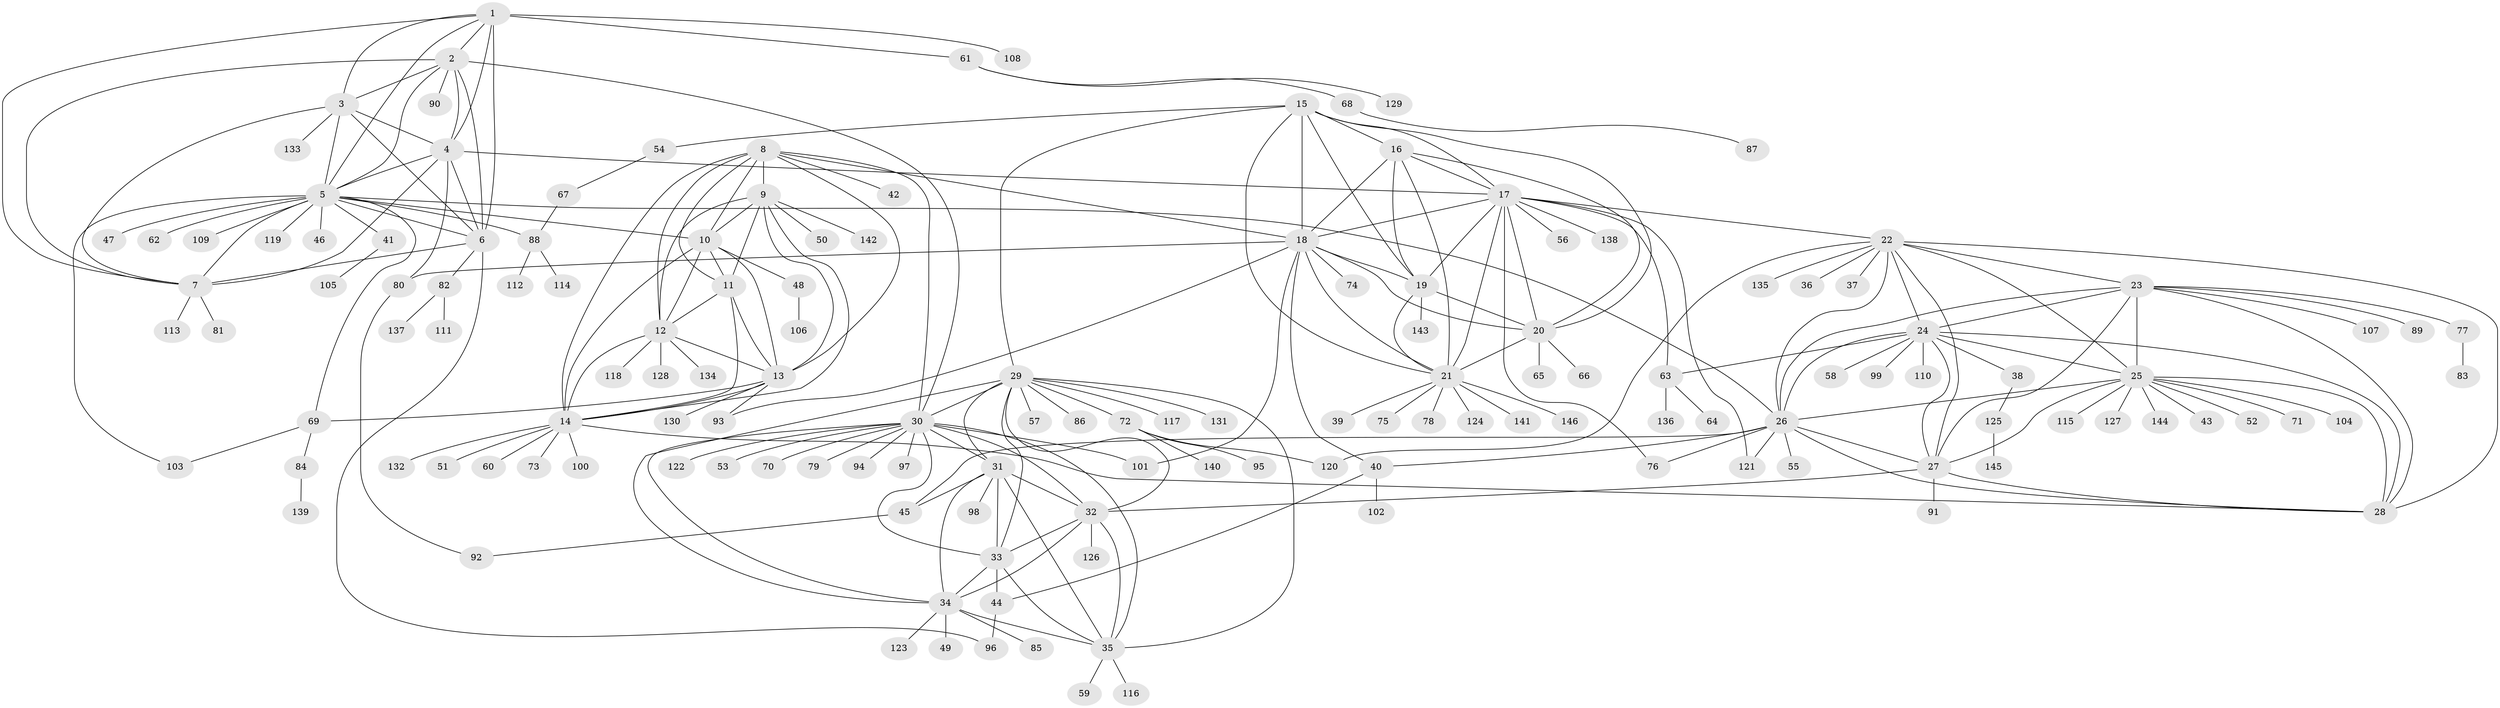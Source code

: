 // coarse degree distribution, {8: 0.01694915254237288, 7: 0.025423728813559324, 23: 0.00847457627118644, 6: 0.03389830508474576, 5: 0.03389830508474576, 10: 0.0423728813559322, 15: 0.00847457627118644, 19: 0.00847457627118644, 11: 0.00847457627118644, 12: 0.00847457627118644, 16: 0.00847457627118644, 1: 0.6101694915254238, 2: 0.1271186440677966, 3: 0.0423728813559322, 4: 0.01694915254237288}
// Generated by graph-tools (version 1.1) at 2025/24/03/03/25 07:24:10]
// undirected, 146 vertices, 241 edges
graph export_dot {
graph [start="1"]
  node [color=gray90,style=filled];
  1;
  2;
  3;
  4;
  5;
  6;
  7;
  8;
  9;
  10;
  11;
  12;
  13;
  14;
  15;
  16;
  17;
  18;
  19;
  20;
  21;
  22;
  23;
  24;
  25;
  26;
  27;
  28;
  29;
  30;
  31;
  32;
  33;
  34;
  35;
  36;
  37;
  38;
  39;
  40;
  41;
  42;
  43;
  44;
  45;
  46;
  47;
  48;
  49;
  50;
  51;
  52;
  53;
  54;
  55;
  56;
  57;
  58;
  59;
  60;
  61;
  62;
  63;
  64;
  65;
  66;
  67;
  68;
  69;
  70;
  71;
  72;
  73;
  74;
  75;
  76;
  77;
  78;
  79;
  80;
  81;
  82;
  83;
  84;
  85;
  86;
  87;
  88;
  89;
  90;
  91;
  92;
  93;
  94;
  95;
  96;
  97;
  98;
  99;
  100;
  101;
  102;
  103;
  104;
  105;
  106;
  107;
  108;
  109;
  110;
  111;
  112;
  113;
  114;
  115;
  116;
  117;
  118;
  119;
  120;
  121;
  122;
  123;
  124;
  125;
  126;
  127;
  128;
  129;
  130;
  131;
  132;
  133;
  134;
  135;
  136;
  137;
  138;
  139;
  140;
  141;
  142;
  143;
  144;
  145;
  146;
  1 -- 2;
  1 -- 3;
  1 -- 4;
  1 -- 5;
  1 -- 6;
  1 -- 7;
  1 -- 61;
  1 -- 108;
  2 -- 3;
  2 -- 4;
  2 -- 5;
  2 -- 6;
  2 -- 7;
  2 -- 30;
  2 -- 90;
  3 -- 4;
  3 -- 5;
  3 -- 6;
  3 -- 7;
  3 -- 133;
  4 -- 5;
  4 -- 6;
  4 -- 7;
  4 -- 17;
  4 -- 80;
  5 -- 6;
  5 -- 7;
  5 -- 10;
  5 -- 26;
  5 -- 41;
  5 -- 46;
  5 -- 47;
  5 -- 62;
  5 -- 69;
  5 -- 88;
  5 -- 103;
  5 -- 109;
  5 -- 119;
  6 -- 7;
  6 -- 82;
  6 -- 96;
  7 -- 81;
  7 -- 113;
  8 -- 9;
  8 -- 10;
  8 -- 11;
  8 -- 12;
  8 -- 13;
  8 -- 14;
  8 -- 18;
  8 -- 30;
  8 -- 42;
  9 -- 10;
  9 -- 11;
  9 -- 12;
  9 -- 13;
  9 -- 14;
  9 -- 50;
  9 -- 142;
  10 -- 11;
  10 -- 12;
  10 -- 13;
  10 -- 14;
  10 -- 48;
  11 -- 12;
  11 -- 13;
  11 -- 14;
  12 -- 13;
  12 -- 14;
  12 -- 118;
  12 -- 128;
  12 -- 134;
  13 -- 14;
  13 -- 69;
  13 -- 93;
  13 -- 130;
  14 -- 28;
  14 -- 51;
  14 -- 60;
  14 -- 73;
  14 -- 100;
  14 -- 132;
  15 -- 16;
  15 -- 17;
  15 -- 18;
  15 -- 19;
  15 -- 20;
  15 -- 21;
  15 -- 29;
  15 -- 54;
  16 -- 17;
  16 -- 18;
  16 -- 19;
  16 -- 20;
  16 -- 21;
  17 -- 18;
  17 -- 19;
  17 -- 20;
  17 -- 21;
  17 -- 22;
  17 -- 56;
  17 -- 63;
  17 -- 76;
  17 -- 121;
  17 -- 138;
  18 -- 19;
  18 -- 20;
  18 -- 21;
  18 -- 40;
  18 -- 74;
  18 -- 80;
  18 -- 93;
  18 -- 101;
  19 -- 20;
  19 -- 21;
  19 -- 143;
  20 -- 21;
  20 -- 65;
  20 -- 66;
  21 -- 39;
  21 -- 75;
  21 -- 78;
  21 -- 124;
  21 -- 141;
  21 -- 146;
  22 -- 23;
  22 -- 24;
  22 -- 25;
  22 -- 26;
  22 -- 27;
  22 -- 28;
  22 -- 36;
  22 -- 37;
  22 -- 120;
  22 -- 135;
  23 -- 24;
  23 -- 25;
  23 -- 26;
  23 -- 27;
  23 -- 28;
  23 -- 77;
  23 -- 89;
  23 -- 107;
  24 -- 25;
  24 -- 26;
  24 -- 27;
  24 -- 28;
  24 -- 38;
  24 -- 58;
  24 -- 63;
  24 -- 99;
  24 -- 110;
  25 -- 26;
  25 -- 27;
  25 -- 28;
  25 -- 43;
  25 -- 52;
  25 -- 71;
  25 -- 104;
  25 -- 115;
  25 -- 127;
  25 -- 144;
  26 -- 27;
  26 -- 28;
  26 -- 40;
  26 -- 45;
  26 -- 55;
  26 -- 76;
  26 -- 121;
  27 -- 28;
  27 -- 32;
  27 -- 91;
  29 -- 30;
  29 -- 31;
  29 -- 32;
  29 -- 33;
  29 -- 34;
  29 -- 35;
  29 -- 57;
  29 -- 72;
  29 -- 86;
  29 -- 117;
  29 -- 131;
  30 -- 31;
  30 -- 32;
  30 -- 33;
  30 -- 34;
  30 -- 35;
  30 -- 53;
  30 -- 70;
  30 -- 79;
  30 -- 94;
  30 -- 97;
  30 -- 101;
  30 -- 122;
  31 -- 32;
  31 -- 33;
  31 -- 34;
  31 -- 35;
  31 -- 45;
  31 -- 98;
  32 -- 33;
  32 -- 34;
  32 -- 35;
  32 -- 126;
  33 -- 34;
  33 -- 35;
  33 -- 44;
  34 -- 35;
  34 -- 49;
  34 -- 85;
  34 -- 123;
  35 -- 59;
  35 -- 116;
  38 -- 125;
  40 -- 44;
  40 -- 102;
  41 -- 105;
  44 -- 96;
  45 -- 92;
  48 -- 106;
  54 -- 67;
  61 -- 68;
  61 -- 129;
  63 -- 64;
  63 -- 136;
  67 -- 88;
  68 -- 87;
  69 -- 84;
  69 -- 103;
  72 -- 95;
  72 -- 120;
  72 -- 140;
  77 -- 83;
  80 -- 92;
  82 -- 111;
  82 -- 137;
  84 -- 139;
  88 -- 112;
  88 -- 114;
  125 -- 145;
}
